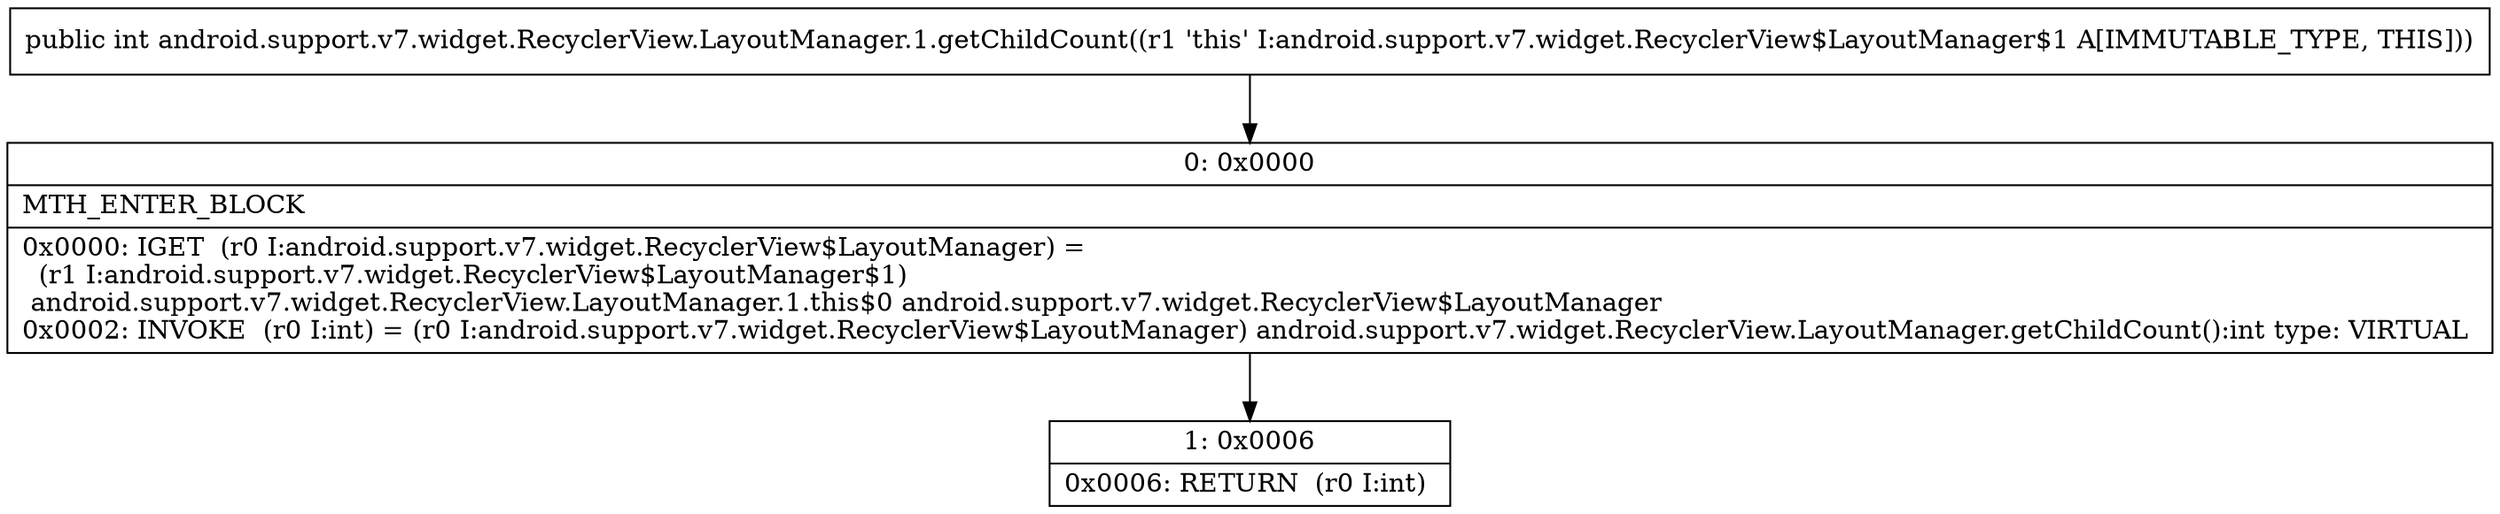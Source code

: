 digraph "CFG forandroid.support.v7.widget.RecyclerView.LayoutManager.1.getChildCount()I" {
Node_0 [shape=record,label="{0\:\ 0x0000|MTH_ENTER_BLOCK\l|0x0000: IGET  (r0 I:android.support.v7.widget.RecyclerView$LayoutManager) = \l  (r1 I:android.support.v7.widget.RecyclerView$LayoutManager$1)\l android.support.v7.widget.RecyclerView.LayoutManager.1.this$0 android.support.v7.widget.RecyclerView$LayoutManager \l0x0002: INVOKE  (r0 I:int) = (r0 I:android.support.v7.widget.RecyclerView$LayoutManager) android.support.v7.widget.RecyclerView.LayoutManager.getChildCount():int type: VIRTUAL \l}"];
Node_1 [shape=record,label="{1\:\ 0x0006|0x0006: RETURN  (r0 I:int) \l}"];
MethodNode[shape=record,label="{public int android.support.v7.widget.RecyclerView.LayoutManager.1.getChildCount((r1 'this' I:android.support.v7.widget.RecyclerView$LayoutManager$1 A[IMMUTABLE_TYPE, THIS])) }"];
MethodNode -> Node_0;
Node_0 -> Node_1;
}

